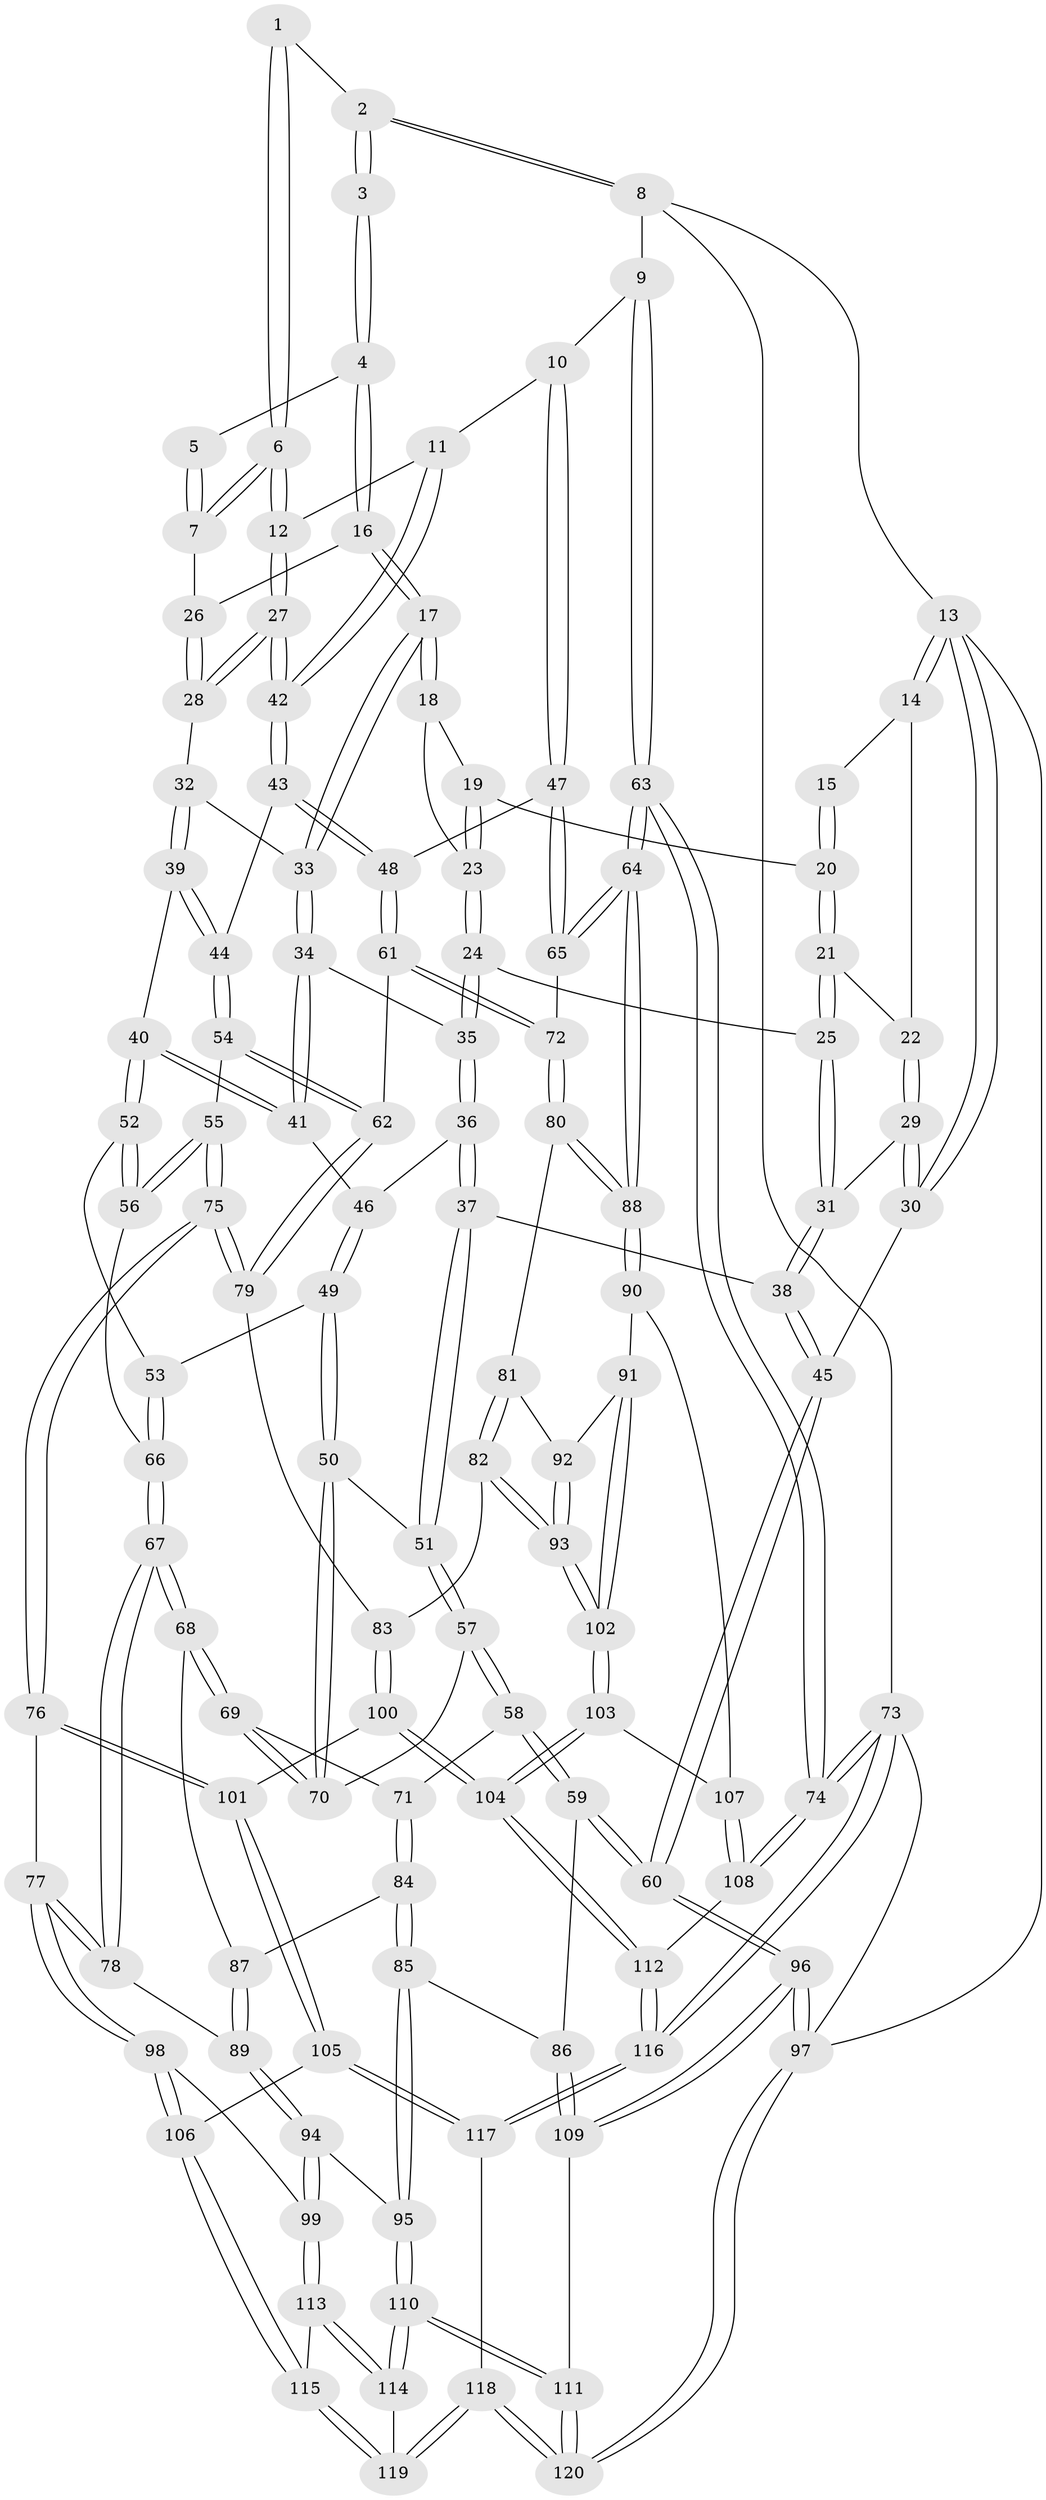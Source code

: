 // Generated by graph-tools (version 1.1) at 2025/38/03/09/25 02:38:48]
// undirected, 120 vertices, 297 edges
graph export_dot {
graph [start="1"]
  node [color=gray90,style=filled];
  1 [pos="+0.7412984170375734+0.008974763383932802"];
  2 [pos="+0.8970106656380812+0"];
  3 [pos="+0.48381639604115545+0"];
  4 [pos="+0.48398123812509564+0"];
  5 [pos="+0.6827065346208073+0.04160576476010697"];
  6 [pos="+0.7526795125050069+0.1355652553423207"];
  7 [pos="+0.6573728928872327+0.11043245946177394"];
  8 [pos="+1+0"];
  9 [pos="+1+0"];
  10 [pos="+0.9745772025167994+0.1816589419008064"];
  11 [pos="+0.8364305611601354+0.1859889549772322"];
  12 [pos="+0.7610306039406486+0.14459079865824032"];
  13 [pos="+0+0"];
  14 [pos="+0+0"];
  15 [pos="+0.07073397326598868+0"];
  16 [pos="+0.4761428876681656+0.016653778190747887"];
  17 [pos="+0.4572924922820322+0.06068506842658853"];
  18 [pos="+0.3569288075745707+0.07340905405371431"];
  19 [pos="+0.25716646327207343+0.049453995528770084"];
  20 [pos="+0.20763698056973953+0.016028233332027613"];
  21 [pos="+0.17860528995799924+0.11556505096321643"];
  22 [pos="+0.07723924820034142+0.1144813100007888"];
  23 [pos="+0.25716441976944776+0.1596306573857378"];
  24 [pos="+0.24952270457635747+0.1729123817624643"];
  25 [pos="+0.2070476306355037+0.1689045871507093"];
  26 [pos="+0.6551303774308656+0.1109244657657364"];
  27 [pos="+0.6163624750383323+0.24143587299120728"];
  28 [pos="+0.6092821942034041+0.23565521024893457"];
  29 [pos="+0.04968135023437719+0.17321140010538907"];
  30 [pos="+0+0.1728662439971503"];
  31 [pos="+0.11679175153625876+0.2663492407646432"];
  32 [pos="+0.5571517624530091+0.2217952574455249"];
  33 [pos="+0.4589917507458997+0.1278921739458141"];
  34 [pos="+0.35803027392448245+0.2615143857781055"];
  35 [pos="+0.33937720558345624+0.2633958230552946"];
  36 [pos="+0.23266239761789964+0.3507237685927005"];
  37 [pos="+0.19493466113444574+0.3593378433816151"];
  38 [pos="+0.11757394653933384+0.2840822314566866"];
  39 [pos="+0.47228510004402646+0.3725249228126796"];
  40 [pos="+0.4591061988401717+0.37410574627905613"];
  41 [pos="+0.41025233774138375+0.32710167404478113"];
  42 [pos="+0.6776606761957854+0.3338076995894471"];
  43 [pos="+0.6777482463532677+0.34984085748780797"];
  44 [pos="+0.5739830817482069+0.4077533875664278"];
  45 [pos="+0+0.44717178572320954"];
  46 [pos="+0.3134376304338733+0.42378597004665847"];
  47 [pos="+0.8640620720937027+0.42858476821751296"];
  48 [pos="+0.7734321706501713+0.44310281804074386"];
  49 [pos="+0.34311178719729957+0.46699166863339503"];
  50 [pos="+0.3290937148472512+0.48319589365926574"];
  51 [pos="+0.17529877410316044+0.4214399507357765"];
  52 [pos="+0.437508946515141+0.4174317207512094"];
  53 [pos="+0.37198351066043756+0.46504965739613024"];
  54 [pos="+0.5730846269093997+0.48335771927132315"];
  55 [pos="+0.5079715154140572+0.5404735656756153"];
  56 [pos="+0.48576923326713717+0.5289838556066312"];
  57 [pos="+0.16678312173167809+0.4438055056687346"];
  58 [pos="+0.14367410233527328+0.47663212394981525"];
  59 [pos="+0+0.5632048227250014"];
  60 [pos="+0+0.5416964747570259"];
  61 [pos="+0.7588767946677671+0.47562147703851393"];
  62 [pos="+0.6553882486370889+0.5496158798259436"];
  63 [pos="+1+0.6600891403035779"];
  64 [pos="+1+0.6473494250893923"];
  65 [pos="+0.9543820760063717+0.5172590039180276"];
  66 [pos="+0.412166587652018+0.5443062601716533"];
  67 [pos="+0.37406238848975926+0.617883631399576"];
  68 [pos="+0.3565811665069888+0.6092953757367898"];
  69 [pos="+0.2979577719408735+0.564934909557086"];
  70 [pos="+0.3076660463159997+0.5133288682338379"];
  71 [pos="+0.23329962733144244+0.5856831389119135"];
  72 [pos="+0.7893231236696012+0.6039192501850636"];
  73 [pos="+1+1"];
  74 [pos="+1+0.8976270541174788"];
  75 [pos="+0.5277756820785421+0.6611656962321183"];
  76 [pos="+0.5090552437376755+0.6793836308122986"];
  77 [pos="+0.4539888894862607+0.6774154270734758"];
  78 [pos="+0.3800917978563907+0.6280445400007911"];
  79 [pos="+0.6365748911430023+0.6419994749974623"];
  80 [pos="+0.7892191465136382+0.6072932456766188"];
  81 [pos="+0.7805748348818986+0.6215362557349549"];
  82 [pos="+0.6845677601372067+0.6738328604590257"];
  83 [pos="+0.6799054745961909+0.6734804877662511"];
  84 [pos="+0.20911078300895472+0.6427547579316103"];
  85 [pos="+0.16386324998095617+0.7106099581494613"];
  86 [pos="+0.1371406186907387+0.7110509929288564"];
  87 [pos="+0.2900822324281953+0.6534271981765302"];
  88 [pos="+1+0.6670226592299126"];
  89 [pos="+0.3051322480080084+0.7156566381410081"];
  90 [pos="+0.9199036212126529+0.7075385330046468"];
  91 [pos="+0.8835102852699348+0.7102611328589274"];
  92 [pos="+0.8070708157617162+0.6665181112875382"];
  93 [pos="+0.7737035455374216+0.7512392097421877"];
  94 [pos="+0.2767052233750327+0.7656553548666136"];
  95 [pos="+0.23867910423388203+0.7635585769488007"];
  96 [pos="+0+0.8450466997005901"];
  97 [pos="+0+1"];
  98 [pos="+0.3679367520027709+0.7814767483338749"];
  99 [pos="+0.3171513727218407+0.7882019922073016"];
  100 [pos="+0.6439384189913244+0.8290891663772733"];
  101 [pos="+0.5365619919371051+0.8183326599427659"];
  102 [pos="+0.7796981580109812+0.7601185669476052"];
  103 [pos="+0.778334782126359+0.794001533431873"];
  104 [pos="+0.7294702883213358+0.9017115318243931"];
  105 [pos="+0.5286140887021183+0.8278668591075615"];
  106 [pos="+0.4535955567552153+0.8528172640927485"];
  107 [pos="+0.8621490420322463+0.8012402500223664"];
  108 [pos="+0.9023259387170637+0.8860635423647445"];
  109 [pos="+0.05358704664360399+0.8771875998967413"];
  110 [pos="+0.19146390699638915+0.9560662592861765"];
  111 [pos="+0.15654909342196419+0.9905644980596989"];
  112 [pos="+0.7414557243829587+0.9392825428478806"];
  113 [pos="+0.32321754039381656+0.8453614030524871"];
  114 [pos="+0.2917806430473969+0.9251524128440042"];
  115 [pos="+0.41676029097823797+0.9127915862449487"];
  116 [pos="+0.68030523776586+1"];
  117 [pos="+0.582436724734674+1"];
  118 [pos="+0.48907552407684923+1"];
  119 [pos="+0.4053840626176649+0.9717495556103959"];
  120 [pos="+0.15151592335978395+1"];
  1 -- 2;
  1 -- 6;
  1 -- 6;
  2 -- 3;
  2 -- 3;
  2 -- 8;
  2 -- 8;
  3 -- 4;
  3 -- 4;
  4 -- 5;
  4 -- 16;
  4 -- 16;
  5 -- 7;
  5 -- 7;
  6 -- 7;
  6 -- 7;
  6 -- 12;
  6 -- 12;
  7 -- 26;
  8 -- 9;
  8 -- 13;
  8 -- 73;
  9 -- 10;
  9 -- 63;
  9 -- 63;
  10 -- 11;
  10 -- 47;
  10 -- 47;
  11 -- 12;
  11 -- 42;
  11 -- 42;
  12 -- 27;
  12 -- 27;
  13 -- 14;
  13 -- 14;
  13 -- 30;
  13 -- 30;
  13 -- 97;
  14 -- 15;
  14 -- 22;
  15 -- 20;
  15 -- 20;
  16 -- 17;
  16 -- 17;
  16 -- 26;
  17 -- 18;
  17 -- 18;
  17 -- 33;
  17 -- 33;
  18 -- 19;
  18 -- 23;
  19 -- 20;
  19 -- 23;
  19 -- 23;
  20 -- 21;
  20 -- 21;
  21 -- 22;
  21 -- 25;
  21 -- 25;
  22 -- 29;
  22 -- 29;
  23 -- 24;
  23 -- 24;
  24 -- 25;
  24 -- 35;
  24 -- 35;
  25 -- 31;
  25 -- 31;
  26 -- 28;
  26 -- 28;
  27 -- 28;
  27 -- 28;
  27 -- 42;
  27 -- 42;
  28 -- 32;
  29 -- 30;
  29 -- 30;
  29 -- 31;
  30 -- 45;
  31 -- 38;
  31 -- 38;
  32 -- 33;
  32 -- 39;
  32 -- 39;
  33 -- 34;
  33 -- 34;
  34 -- 35;
  34 -- 41;
  34 -- 41;
  35 -- 36;
  35 -- 36;
  36 -- 37;
  36 -- 37;
  36 -- 46;
  37 -- 38;
  37 -- 51;
  37 -- 51;
  38 -- 45;
  38 -- 45;
  39 -- 40;
  39 -- 44;
  39 -- 44;
  40 -- 41;
  40 -- 41;
  40 -- 52;
  40 -- 52;
  41 -- 46;
  42 -- 43;
  42 -- 43;
  43 -- 44;
  43 -- 48;
  43 -- 48;
  44 -- 54;
  44 -- 54;
  45 -- 60;
  45 -- 60;
  46 -- 49;
  46 -- 49;
  47 -- 48;
  47 -- 65;
  47 -- 65;
  48 -- 61;
  48 -- 61;
  49 -- 50;
  49 -- 50;
  49 -- 53;
  50 -- 51;
  50 -- 70;
  50 -- 70;
  51 -- 57;
  51 -- 57;
  52 -- 53;
  52 -- 56;
  52 -- 56;
  53 -- 66;
  53 -- 66;
  54 -- 55;
  54 -- 62;
  54 -- 62;
  55 -- 56;
  55 -- 56;
  55 -- 75;
  55 -- 75;
  56 -- 66;
  57 -- 58;
  57 -- 58;
  57 -- 70;
  58 -- 59;
  58 -- 59;
  58 -- 71;
  59 -- 60;
  59 -- 60;
  59 -- 86;
  60 -- 96;
  60 -- 96;
  61 -- 62;
  61 -- 72;
  61 -- 72;
  62 -- 79;
  62 -- 79;
  63 -- 64;
  63 -- 64;
  63 -- 74;
  63 -- 74;
  64 -- 65;
  64 -- 65;
  64 -- 88;
  64 -- 88;
  65 -- 72;
  66 -- 67;
  66 -- 67;
  67 -- 68;
  67 -- 68;
  67 -- 78;
  67 -- 78;
  68 -- 69;
  68 -- 69;
  68 -- 87;
  69 -- 70;
  69 -- 70;
  69 -- 71;
  71 -- 84;
  71 -- 84;
  72 -- 80;
  72 -- 80;
  73 -- 74;
  73 -- 74;
  73 -- 116;
  73 -- 116;
  73 -- 97;
  74 -- 108;
  74 -- 108;
  75 -- 76;
  75 -- 76;
  75 -- 79;
  75 -- 79;
  76 -- 77;
  76 -- 101;
  76 -- 101;
  77 -- 78;
  77 -- 78;
  77 -- 98;
  77 -- 98;
  78 -- 89;
  79 -- 83;
  80 -- 81;
  80 -- 88;
  80 -- 88;
  81 -- 82;
  81 -- 82;
  81 -- 92;
  82 -- 83;
  82 -- 93;
  82 -- 93;
  83 -- 100;
  83 -- 100;
  84 -- 85;
  84 -- 85;
  84 -- 87;
  85 -- 86;
  85 -- 95;
  85 -- 95;
  86 -- 109;
  86 -- 109;
  87 -- 89;
  87 -- 89;
  88 -- 90;
  88 -- 90;
  89 -- 94;
  89 -- 94;
  90 -- 91;
  90 -- 107;
  91 -- 92;
  91 -- 102;
  91 -- 102;
  92 -- 93;
  92 -- 93;
  93 -- 102;
  93 -- 102;
  94 -- 95;
  94 -- 99;
  94 -- 99;
  95 -- 110;
  95 -- 110;
  96 -- 97;
  96 -- 97;
  96 -- 109;
  96 -- 109;
  97 -- 120;
  97 -- 120;
  98 -- 99;
  98 -- 106;
  98 -- 106;
  99 -- 113;
  99 -- 113;
  100 -- 101;
  100 -- 104;
  100 -- 104;
  101 -- 105;
  101 -- 105;
  102 -- 103;
  102 -- 103;
  103 -- 104;
  103 -- 104;
  103 -- 107;
  104 -- 112;
  104 -- 112;
  105 -- 106;
  105 -- 117;
  105 -- 117;
  106 -- 115;
  106 -- 115;
  107 -- 108;
  107 -- 108;
  108 -- 112;
  109 -- 111;
  110 -- 111;
  110 -- 111;
  110 -- 114;
  110 -- 114;
  111 -- 120;
  111 -- 120;
  112 -- 116;
  112 -- 116;
  113 -- 114;
  113 -- 114;
  113 -- 115;
  114 -- 119;
  115 -- 119;
  115 -- 119;
  116 -- 117;
  116 -- 117;
  117 -- 118;
  118 -- 119;
  118 -- 119;
  118 -- 120;
  118 -- 120;
}
